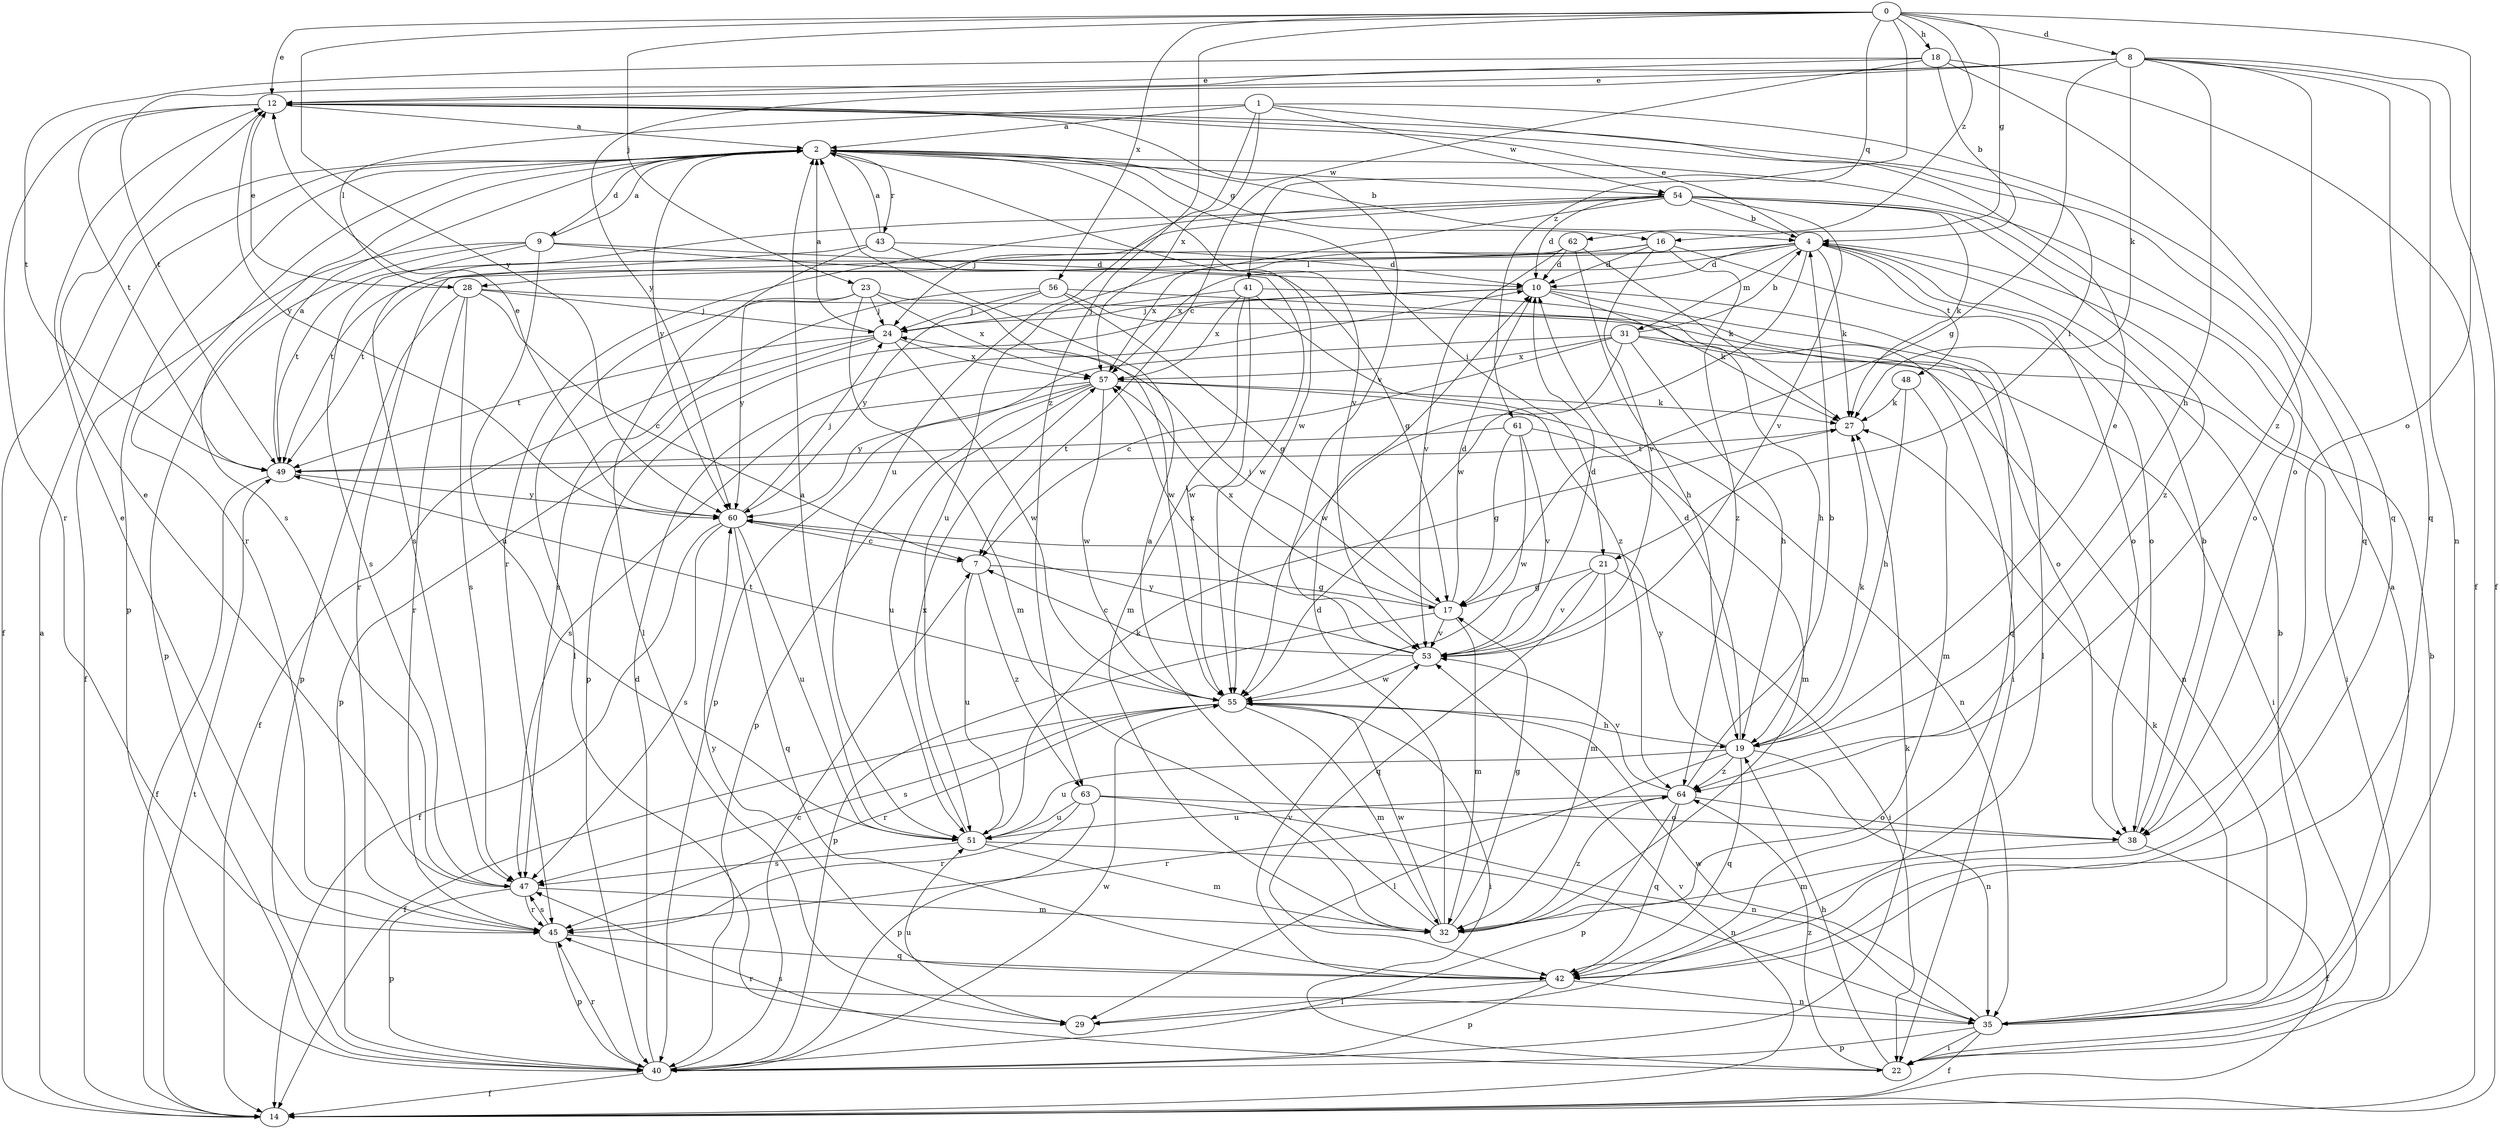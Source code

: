 strict digraph  {
0;
1;
2;
4;
7;
8;
9;
10;
12;
14;
16;
17;
18;
19;
21;
22;
23;
24;
27;
28;
29;
31;
32;
35;
38;
40;
41;
42;
43;
45;
47;
48;
49;
51;
53;
54;
55;
56;
57;
60;
61;
62;
63;
64;
0 -> 8  [label=d];
0 -> 12  [label=e];
0 -> 16  [label=g];
0 -> 18  [label=h];
0 -> 23  [label=j];
0 -> 38  [label=o];
0 -> 41  [label=q];
0 -> 56  [label=x];
0 -> 60  [label=y];
0 -> 61  [label=z];
0 -> 62  [label=z];
0 -> 63  [label=z];
1 -> 2  [label=a];
1 -> 21  [label=i];
1 -> 28  [label=l];
1 -> 42  [label=q];
1 -> 51  [label=u];
1 -> 54  [label=w];
1 -> 57  [label=x];
2 -> 4  [label=b];
2 -> 9  [label=d];
2 -> 14  [label=f];
2 -> 16  [label=g];
2 -> 21  [label=i];
2 -> 40  [label=p];
2 -> 43  [label=r];
2 -> 45  [label=r];
2 -> 47  [label=s];
2 -> 53  [label=v];
2 -> 54  [label=w];
2 -> 55  [label=w];
2 -> 60  [label=y];
4 -> 10  [label=d];
4 -> 12  [label=e];
4 -> 27  [label=k];
4 -> 28  [label=l];
4 -> 31  [label=m];
4 -> 38  [label=o];
4 -> 48  [label=t];
4 -> 49  [label=t];
4 -> 55  [label=w];
4 -> 57  [label=x];
7 -> 17  [label=g];
7 -> 51  [label=u];
7 -> 63  [label=z];
8 -> 12  [label=e];
8 -> 14  [label=f];
8 -> 17  [label=g];
8 -> 19  [label=h];
8 -> 27  [label=k];
8 -> 35  [label=n];
8 -> 42  [label=q];
8 -> 49  [label=t];
8 -> 60  [label=y];
8 -> 64  [label=z];
9 -> 2  [label=a];
9 -> 10  [label=d];
9 -> 14  [label=f];
9 -> 40  [label=p];
9 -> 47  [label=s];
9 -> 51  [label=u];
9 -> 55  [label=w];
10 -> 24  [label=j];
10 -> 27  [label=k];
10 -> 29  [label=l];
10 -> 40  [label=p];
10 -> 42  [label=q];
12 -> 2  [label=a];
12 -> 38  [label=o];
12 -> 45  [label=r];
12 -> 49  [label=t];
12 -> 53  [label=v];
12 -> 60  [label=y];
14 -> 2  [label=a];
14 -> 49  [label=t];
14 -> 53  [label=v];
16 -> 10  [label=d];
16 -> 38  [label=o];
16 -> 49  [label=t];
16 -> 53  [label=v];
16 -> 57  [label=x];
16 -> 64  [label=z];
17 -> 10  [label=d];
17 -> 24  [label=j];
17 -> 32  [label=m];
17 -> 40  [label=p];
17 -> 53  [label=v];
17 -> 57  [label=x];
18 -> 4  [label=b];
18 -> 7  [label=c];
18 -> 12  [label=e];
18 -> 14  [label=f];
18 -> 42  [label=q];
18 -> 49  [label=t];
19 -> 10  [label=d];
19 -> 12  [label=e];
19 -> 27  [label=k];
19 -> 29  [label=l];
19 -> 35  [label=n];
19 -> 42  [label=q];
19 -> 51  [label=u];
19 -> 60  [label=y];
19 -> 64  [label=z];
21 -> 17  [label=g];
21 -> 22  [label=i];
21 -> 32  [label=m];
21 -> 42  [label=q];
21 -> 53  [label=v];
22 -> 4  [label=b];
22 -> 19  [label=h];
22 -> 47  [label=s];
22 -> 64  [label=z];
23 -> 24  [label=j];
23 -> 29  [label=l];
23 -> 32  [label=m];
23 -> 55  [label=w];
23 -> 57  [label=x];
23 -> 60  [label=y];
24 -> 2  [label=a];
24 -> 14  [label=f];
24 -> 40  [label=p];
24 -> 49  [label=t];
24 -> 55  [label=w];
24 -> 57  [label=x];
27 -> 49  [label=t];
28 -> 7  [label=c];
28 -> 12  [label=e];
28 -> 24  [label=j];
28 -> 38  [label=o];
28 -> 40  [label=p];
28 -> 45  [label=r];
28 -> 47  [label=s];
29 -> 51  [label=u];
31 -> 4  [label=b];
31 -> 7  [label=c];
31 -> 19  [label=h];
31 -> 22  [label=i];
31 -> 35  [label=n];
31 -> 40  [label=p];
31 -> 55  [label=w];
31 -> 57  [label=x];
32 -> 2  [label=a];
32 -> 10  [label=d];
32 -> 17  [label=g];
32 -> 55  [label=w];
32 -> 64  [label=z];
35 -> 2  [label=a];
35 -> 4  [label=b];
35 -> 14  [label=f];
35 -> 22  [label=i];
35 -> 27  [label=k];
35 -> 40  [label=p];
35 -> 45  [label=r];
35 -> 55  [label=w];
38 -> 4  [label=b];
38 -> 14  [label=f];
38 -> 32  [label=m];
40 -> 7  [label=c];
40 -> 10  [label=d];
40 -> 14  [label=f];
40 -> 27  [label=k];
40 -> 45  [label=r];
40 -> 55  [label=w];
41 -> 22  [label=i];
41 -> 24  [label=j];
41 -> 32  [label=m];
41 -> 55  [label=w];
41 -> 57  [label=x];
41 -> 64  [label=z];
42 -> 29  [label=l];
42 -> 35  [label=n];
42 -> 40  [label=p];
42 -> 53  [label=v];
42 -> 60  [label=y];
43 -> 2  [label=a];
43 -> 10  [label=d];
43 -> 17  [label=g];
43 -> 29  [label=l];
43 -> 45  [label=r];
45 -> 12  [label=e];
45 -> 40  [label=p];
45 -> 42  [label=q];
45 -> 47  [label=s];
47 -> 12  [label=e];
47 -> 32  [label=m];
47 -> 40  [label=p];
47 -> 45  [label=r];
48 -> 19  [label=h];
48 -> 27  [label=k];
48 -> 32  [label=m];
49 -> 2  [label=a];
49 -> 14  [label=f];
49 -> 60  [label=y];
51 -> 2  [label=a];
51 -> 27  [label=k];
51 -> 32  [label=m];
51 -> 35  [label=n];
51 -> 47  [label=s];
51 -> 57  [label=x];
53 -> 7  [label=c];
53 -> 10  [label=d];
53 -> 55  [label=w];
53 -> 57  [label=x];
53 -> 60  [label=y];
54 -> 4  [label=b];
54 -> 10  [label=d];
54 -> 24  [label=j];
54 -> 27  [label=k];
54 -> 38  [label=o];
54 -> 45  [label=r];
54 -> 47  [label=s];
54 -> 51  [label=u];
54 -> 53  [label=v];
54 -> 64  [label=z];
55 -> 14  [label=f];
55 -> 19  [label=h];
55 -> 22  [label=i];
55 -> 32  [label=m];
55 -> 45  [label=r];
55 -> 47  [label=s];
55 -> 49  [label=t];
56 -> 17  [label=g];
56 -> 19  [label=h];
56 -> 22  [label=i];
56 -> 24  [label=j];
56 -> 47  [label=s];
56 -> 60  [label=y];
57 -> 27  [label=k];
57 -> 35  [label=n];
57 -> 40  [label=p];
57 -> 47  [label=s];
57 -> 51  [label=u];
57 -> 55  [label=w];
57 -> 60  [label=y];
60 -> 7  [label=c];
60 -> 12  [label=e];
60 -> 14  [label=f];
60 -> 24  [label=j];
60 -> 42  [label=q];
60 -> 47  [label=s];
60 -> 51  [label=u];
61 -> 17  [label=g];
61 -> 32  [label=m];
61 -> 49  [label=t];
61 -> 53  [label=v];
61 -> 55  [label=w];
62 -> 10  [label=d];
62 -> 19  [label=h];
62 -> 27  [label=k];
62 -> 49  [label=t];
62 -> 53  [label=v];
63 -> 35  [label=n];
63 -> 38  [label=o];
63 -> 40  [label=p];
63 -> 45  [label=r];
63 -> 51  [label=u];
64 -> 4  [label=b];
64 -> 38  [label=o];
64 -> 40  [label=p];
64 -> 42  [label=q];
64 -> 45  [label=r];
64 -> 51  [label=u];
64 -> 53  [label=v];
}
